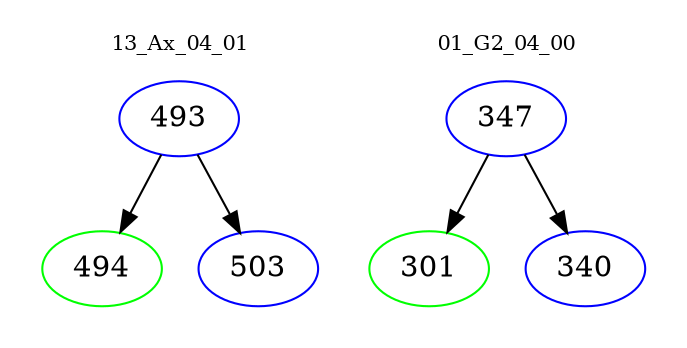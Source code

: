 digraph{
subgraph cluster_0 {
color = white
label = "13_Ax_04_01";
fontsize=10;
T0_493 [label="493", color="blue"]
T0_493 -> T0_494 [color="black"]
T0_494 [label="494", color="green"]
T0_493 -> T0_503 [color="black"]
T0_503 [label="503", color="blue"]
}
subgraph cluster_1 {
color = white
label = "01_G2_04_00";
fontsize=10;
T1_347 [label="347", color="blue"]
T1_347 -> T1_301 [color="black"]
T1_301 [label="301", color="green"]
T1_347 -> T1_340 [color="black"]
T1_340 [label="340", color="blue"]
}
}
